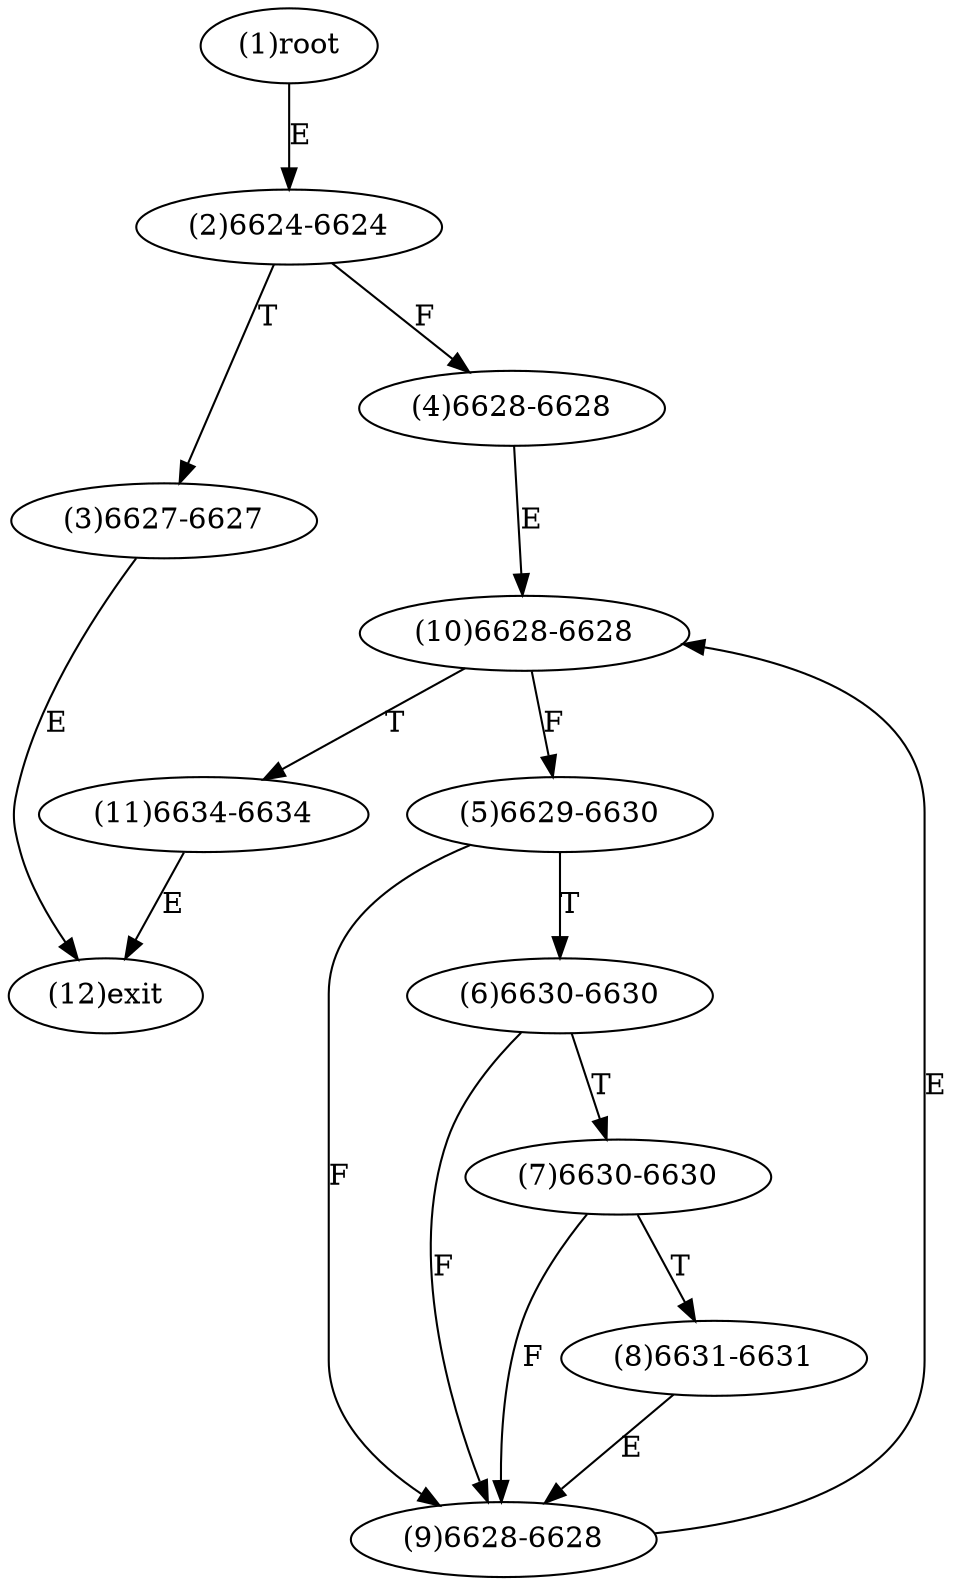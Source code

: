 digraph "" { 
1[ label="(1)root"];
2[ label="(2)6624-6624"];
3[ label="(3)6627-6627"];
4[ label="(4)6628-6628"];
5[ label="(5)6629-6630"];
6[ label="(6)6630-6630"];
7[ label="(7)6630-6630"];
8[ label="(8)6631-6631"];
9[ label="(9)6628-6628"];
10[ label="(10)6628-6628"];
11[ label="(11)6634-6634"];
12[ label="(12)exit"];
1->2[ label="E"];
2->4[ label="F"];
2->3[ label="T"];
3->12[ label="E"];
4->10[ label="E"];
5->9[ label="F"];
5->6[ label="T"];
6->9[ label="F"];
6->7[ label="T"];
7->9[ label="F"];
7->8[ label="T"];
8->9[ label="E"];
9->10[ label="E"];
10->5[ label="F"];
10->11[ label="T"];
11->12[ label="E"];
}